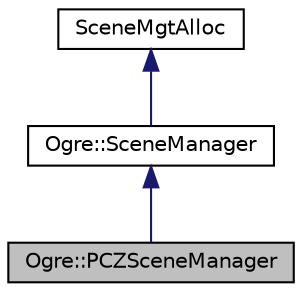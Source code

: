 digraph "Ogre::PCZSceneManager"
{
  bgcolor="transparent";
  edge [fontname="Helvetica",fontsize="10",labelfontname="Helvetica",labelfontsize="10"];
  node [fontname="Helvetica",fontsize="10",shape=record];
  Node0 [label="Ogre::PCZSceneManager",height=0.2,width=0.4,color="black", fillcolor="grey75", style="filled", fontcolor="black"];
  Node1 -> Node0 [dir="back",color="midnightblue",fontsize="10",style="solid",fontname="Helvetica"];
  Node1 [label="Ogre::SceneManager",height=0.2,width=0.4,color="black",URL="$class_ogre_1_1_scene_manager.html",tooltip="Manages the organisation and rendering of a &#39;scene&#39; i.e. "];
  Node2 -> Node1 [dir="back",color="midnightblue",fontsize="10",style="solid",fontname="Helvetica"];
  Node2 [label="SceneMgtAlloc",height=0.2,width=0.4,color="black",URL="$class_ogre_1_1_allocated_object.html"];
}
